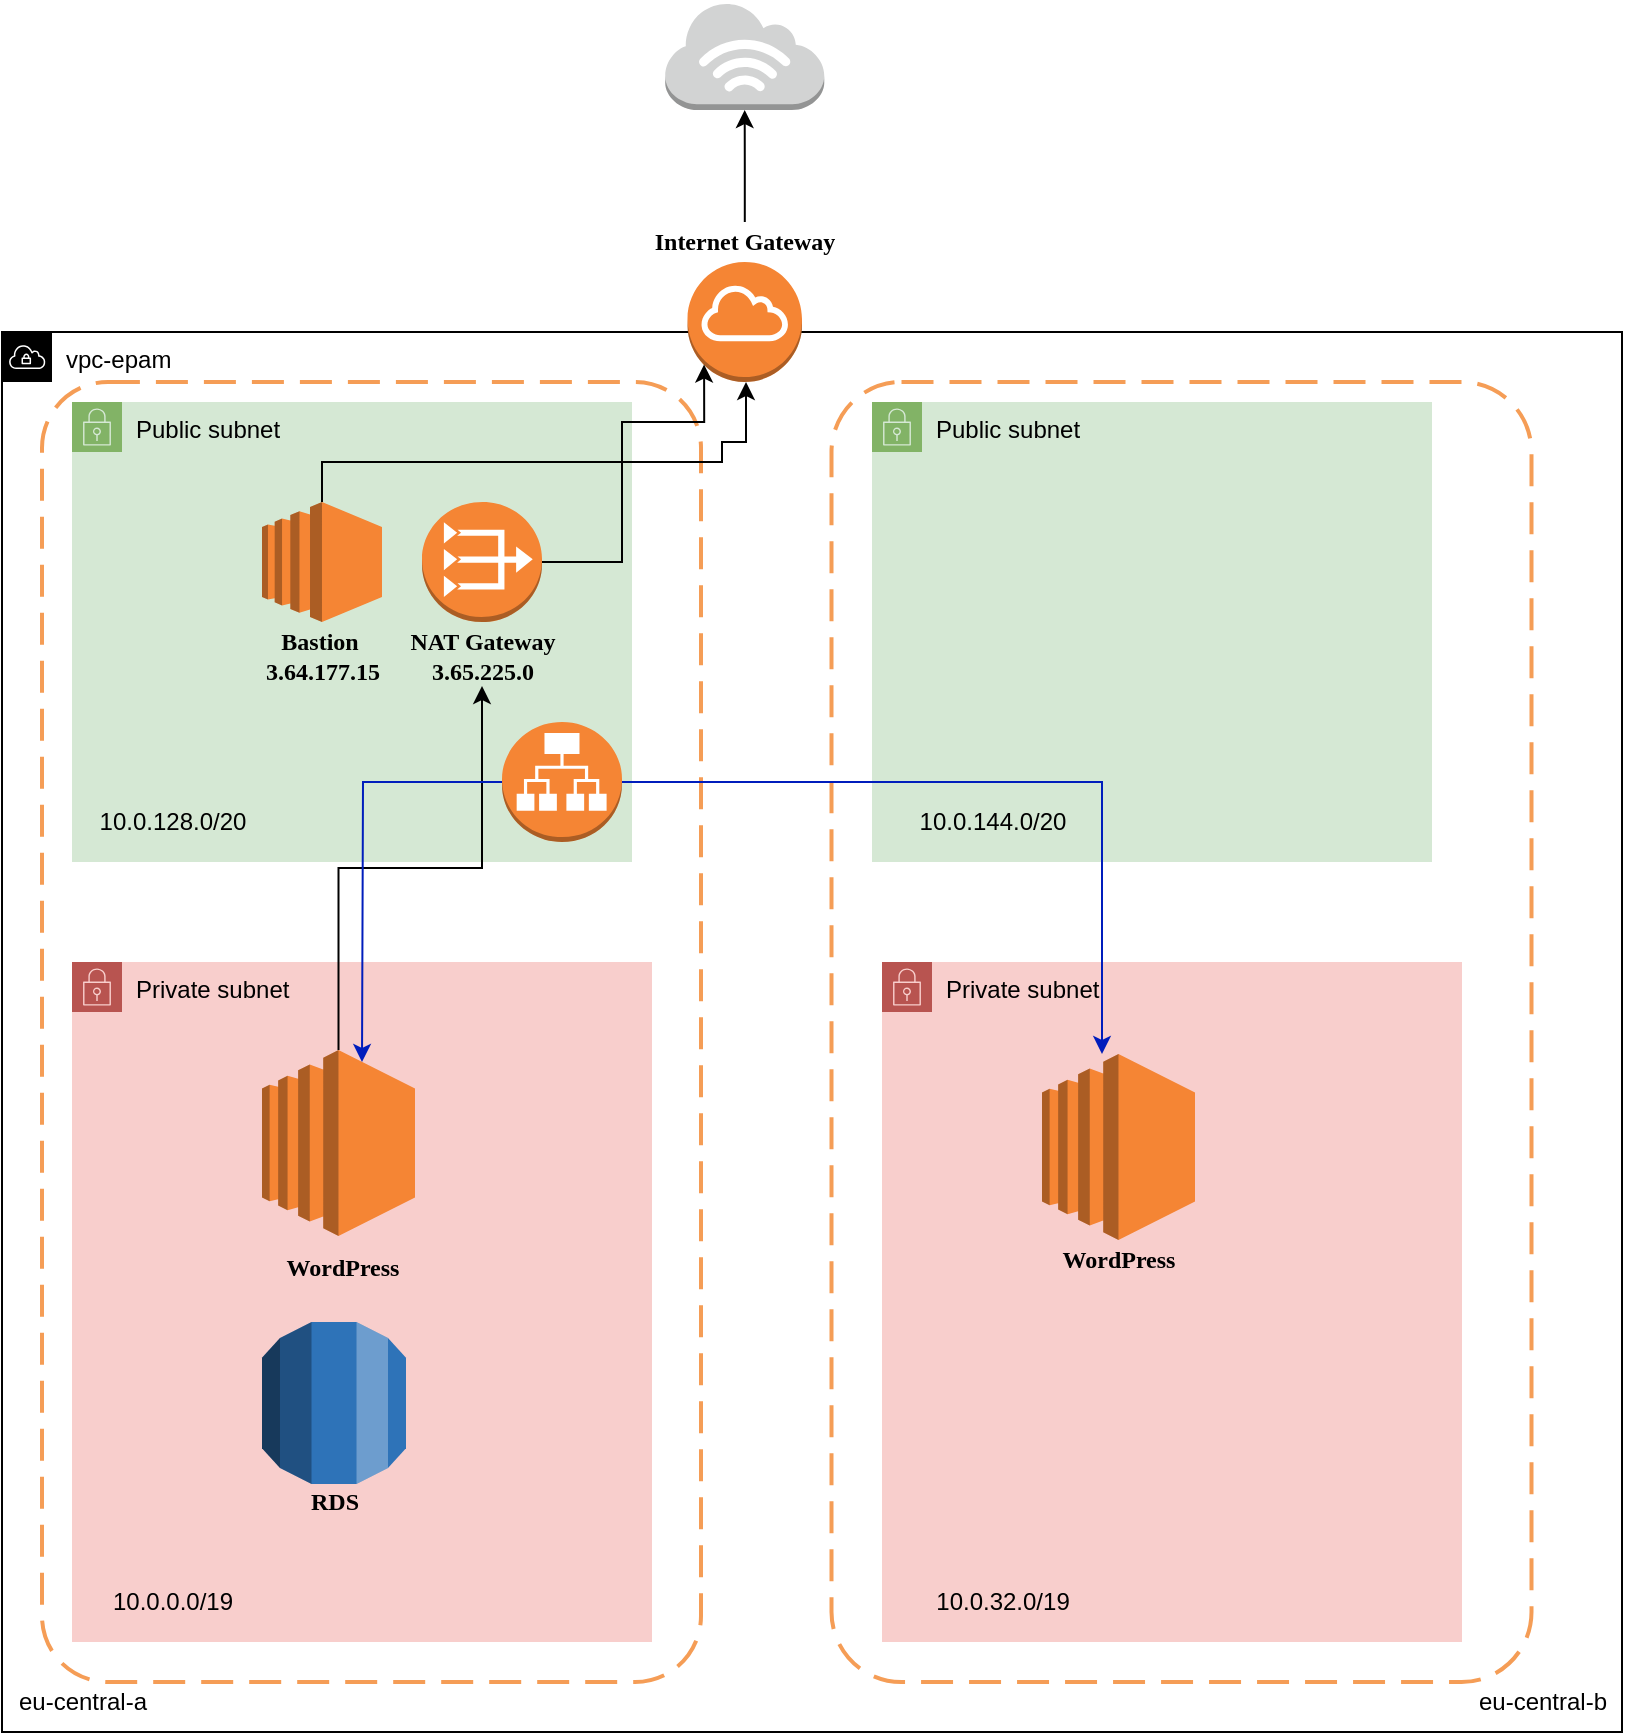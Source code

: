 <mxfile version="14.5.3" type="github">
  <diagram id="Q7_cPsHLoer9BqfHj4Ke" name="Page-1">
    <mxGraphModel dx="868" dy="1615" grid="1" gridSize="10" guides="1" tooltips="1" connect="1" arrows="1" fold="1" page="1" pageScale="1" pageWidth="827" pageHeight="1169" math="0" shadow="0">
      <root>
        <mxCell id="0" />
        <mxCell id="1" parent="0" />
        <mxCell id="iPinuTnvLqNVoqPAZHRv-1" value="vpc-epam" style="points=[[0,0],[0.25,0],[0.5,0],[0.75,0],[1,0],[1,0.25],[1,0.5],[1,0.75],[1,1],[0.75,1],[0.5,1],[0.25,1],[0,1],[0,0.75],[0,0.5],[0,0.25]];outlineConnect=0;html=1;whiteSpace=wrap;fontSize=12;fontStyle=0;shape=mxgraph.aws4.group;grIcon=mxgraph.aws4.group_vpc;verticalAlign=top;align=left;spacingLeft=30;dashed=0;fillColor=none;labelBackgroundColor=none;" vertex="1" parent="1">
          <mxGeometry x="30" y="25" width="810" height="700" as="geometry" />
        </mxCell>
        <mxCell id="iPinuTnvLqNVoqPAZHRv-2" value="" style="rounded=1;arcSize=10;dashed=1;strokeColor=#F59D56;fillColor=none;gradientColor=none;dashPattern=8 4;strokeWidth=2;labelBackgroundColor=none;fontFamily=Helvetica;fontColor=#000000;html=1;" vertex="1" parent="1">
          <mxGeometry x="50" y="50" width="329.5" height="650" as="geometry" />
        </mxCell>
        <mxCell id="iPinuTnvLqNVoqPAZHRv-3" value="Private subnet" style="points=[[0,0],[0.25,0],[0.5,0],[0.75,0],[1,0],[1,0.25],[1,0.5],[1,0.75],[1,1],[0.75,1],[0.5,1],[0.25,1],[0,1],[0,0.75],[0,0.5],[0,0.25]];outlineConnect=0;html=1;whiteSpace=wrap;fontSize=12;fontStyle=0;shape=mxgraph.aws4.group;grIcon=mxgraph.aws4.group_security_group;grStroke=0;strokeColor=#b85450;fillColor=#f8cecc;verticalAlign=top;align=left;spacingLeft=30;dashed=0;" vertex="1" parent="1">
          <mxGeometry x="470" y="340" width="290" height="340" as="geometry" />
        </mxCell>
        <mxCell id="iPinuTnvLqNVoqPAZHRv-4" value="Private subnet" style="points=[[0,0],[0.25,0],[0.5,0],[0.75,0],[1,0],[1,0.25],[1,0.5],[1,0.75],[1,1],[0.75,1],[0.5,1],[0.25,1],[0,1],[0,0.75],[0,0.5],[0,0.25]];outlineConnect=0;html=1;whiteSpace=wrap;fontSize=12;fontStyle=0;shape=mxgraph.aws4.group;grIcon=mxgraph.aws4.group_security_group;grStroke=0;strokeColor=#b85450;fillColor=#f8cecc;verticalAlign=top;align=left;spacingLeft=30;dashed=0;" vertex="1" parent="1">
          <mxGeometry x="65" y="340" width="290" height="340" as="geometry" />
        </mxCell>
        <mxCell id="iPinuTnvLqNVoqPAZHRv-5" value="Public subnet" style="points=[[0,0],[0.25,0],[0.5,0],[0.75,0],[1,0],[1,0.25],[1,0.5],[1,0.75],[1,1],[0.75,1],[0.5,1],[0.25,1],[0,1],[0,0.75],[0,0.5],[0,0.25]];outlineConnect=0;html=1;whiteSpace=wrap;fontSize=12;fontStyle=0;shape=mxgraph.aws4.group;grIcon=mxgraph.aws4.group_security_group;grStroke=0;strokeColor=#82b366;fillColor=#d5e8d4;verticalAlign=top;align=left;spacingLeft=30;dashed=0;" vertex="1" parent="1">
          <mxGeometry x="465" y="60" width="280" height="230" as="geometry" />
        </mxCell>
        <mxCell id="iPinuTnvLqNVoqPAZHRv-6" value="" style="rounded=1;arcSize=10;dashed=1;strokeColor=#F59D56;fillColor=none;gradientColor=none;dashPattern=8 4;strokeWidth=2;labelBackgroundColor=none;fontFamily=Helvetica;fontColor=#000000;html=1;" vertex="1" parent="1">
          <mxGeometry x="444.75" y="50" width="350" height="650" as="geometry" />
        </mxCell>
        <mxCell id="iPinuTnvLqNVoqPAZHRv-7" value="Public subnet" style="points=[[0,0],[0.25,0],[0.5,0],[0.75,0],[1,0],[1,0.25],[1,0.5],[1,0.75],[1,1],[0.75,1],[0.5,1],[0.25,1],[0,1],[0,0.75],[0,0.5],[0,0.25]];outlineConnect=0;html=1;whiteSpace=wrap;fontSize=12;fontStyle=0;shape=mxgraph.aws4.group;grIcon=mxgraph.aws4.group_security_group;grStroke=0;strokeColor=#82b366;fillColor=#d5e8d4;verticalAlign=top;align=left;spacingLeft=30;dashed=0;" vertex="1" parent="1">
          <mxGeometry x="65" y="60" width="280" height="230" as="geometry" />
        </mxCell>
        <mxCell id="iPinuTnvLqNVoqPAZHRv-8" value="" style="edgeStyle=orthogonalEdgeStyle;rounded=0;orthogonalLoop=1;jettySize=auto;html=1;fontFamily=Helvetica;fontColor=#000000;" edge="1" parent="1" source="iPinuTnvLqNVoqPAZHRv-9" target="iPinuTnvLqNVoqPAZHRv-10">
          <mxGeometry relative="1" as="geometry">
            <Array as="points">
              <mxPoint x="190" y="90" />
              <mxPoint x="390" y="90" />
              <mxPoint x="390" y="80" />
              <mxPoint x="402" y="80" />
            </Array>
          </mxGeometry>
        </mxCell>
        <mxCell id="iPinuTnvLqNVoqPAZHRv-9" value="" style="outlineConnect=0;dashed=0;verticalLabelPosition=bottom;verticalAlign=top;align=center;html=1;shape=mxgraph.aws3.ec2;fillColor=#F58534;gradientColor=none;" vertex="1" parent="1">
          <mxGeometry x="160" y="110" width="60" height="60" as="geometry" />
        </mxCell>
        <mxCell id="iPinuTnvLqNVoqPAZHRv-10" value="" style="outlineConnect=0;dashed=0;verticalLabelPosition=bottom;verticalAlign=top;align=center;html=1;shape=mxgraph.aws3.internet_gateway;fillColor=#F58534;gradientColor=none;" vertex="1" parent="1">
          <mxGeometry x="372.75" y="-10" width="57.25" height="60" as="geometry" />
        </mxCell>
        <mxCell id="iPinuTnvLqNVoqPAZHRv-11" style="edgeStyle=orthogonalEdgeStyle;rounded=0;orthogonalLoop=1;jettySize=auto;html=1;entryX=0.145;entryY=0.855;entryDx=0;entryDy=0;entryPerimeter=0;fontFamily=Helvetica;fontColor=#000000;" edge="1" parent="1" source="iPinuTnvLqNVoqPAZHRv-12" target="iPinuTnvLqNVoqPAZHRv-10">
          <mxGeometry relative="1" as="geometry">
            <Array as="points">
              <mxPoint x="340" y="140" />
              <mxPoint x="340" y="70" />
              <mxPoint x="381" y="70" />
            </Array>
          </mxGeometry>
        </mxCell>
        <mxCell id="iPinuTnvLqNVoqPAZHRv-12" value="" style="outlineConnect=0;dashed=0;verticalLabelPosition=bottom;verticalAlign=top;align=center;html=1;shape=mxgraph.aws3.vpc_nat_gateway;fillColor=#F58534;gradientColor=none;fontFamily=Helvetica;" vertex="1" parent="1">
          <mxGeometry x="240" y="110" width="60" height="60" as="geometry" />
        </mxCell>
        <mxCell id="iPinuTnvLqNVoqPAZHRv-13" value="&lt;font&gt;&lt;font face=&quot;Georgia&quot;&gt;&lt;b&gt;Bastion&amp;nbsp;&lt;br&gt;3.64.177.15&lt;br&gt;&lt;/b&gt;&lt;/font&gt;&lt;/font&gt;" style="text;html=1;resizable=0;autosize=1;align=center;verticalAlign=middle;points=[];fillColor=none;strokeColor=none;rounded=0;labelBackgroundColor=none;fontFamily=Helvetica;fontColor=#000000;" vertex="1" parent="1">
          <mxGeometry x="155" y="172" width="70" height="30" as="geometry" />
        </mxCell>
        <mxCell id="iPinuTnvLqNVoqPAZHRv-14" value="&lt;font face=&quot;Georgia&quot;&gt;&lt;b&gt;NAT Gateway&lt;/b&gt;&lt;br&gt;&lt;b&gt;3.65.225.0&lt;/b&gt;&lt;br&gt;&lt;/font&gt;" style="text;html=1;resizable=0;autosize=1;align=center;verticalAlign=middle;points=[];fillColor=none;strokeColor=none;rounded=0;labelBackgroundColor=none;fontFamily=Helvetica;fontColor=#000000;" vertex="1" parent="1">
          <mxGeometry x="225" y="172" width="90" height="30" as="geometry" />
        </mxCell>
        <mxCell id="iPinuTnvLqNVoqPAZHRv-15" style="edgeStyle=orthogonalEdgeStyle;rounded=0;orthogonalLoop=1;jettySize=auto;html=1;fontFamily=Helvetica;fontColor=#000000;" edge="1" parent="1" source="iPinuTnvLqNVoqPAZHRv-16" target="iPinuTnvLqNVoqPAZHRv-19">
          <mxGeometry relative="1" as="geometry" />
        </mxCell>
        <mxCell id="iPinuTnvLqNVoqPAZHRv-16" value="&lt;font face=&quot;Georgia&quot;&gt;&lt;b&gt;Internet Gateway&lt;/b&gt;&lt;/font&gt;" style="text;html=1;resizable=0;autosize=1;align=center;verticalAlign=middle;points=[];fillColor=none;strokeColor=none;rounded=0;labelBackgroundColor=none;fontFamily=Helvetica;fontColor=#000000;" vertex="1" parent="1">
          <mxGeometry x="346.38" y="-30" width="110" height="20" as="geometry" />
        </mxCell>
        <mxCell id="iPinuTnvLqNVoqPAZHRv-17" value="eu-central-b" style="text;html=1;resizable=0;autosize=1;align=center;verticalAlign=middle;points=[];fillColor=none;strokeColor=none;rounded=0;labelBackgroundColor=none;fontFamily=Helvetica;fontColor=#000000;" vertex="1" parent="1">
          <mxGeometry x="760" y="700" width="80" height="20" as="geometry" />
        </mxCell>
        <mxCell id="iPinuTnvLqNVoqPAZHRv-18" value="eu-central-a" style="text;html=1;resizable=0;autosize=1;align=center;verticalAlign=middle;points=[];fillColor=none;strokeColor=none;rounded=0;labelBackgroundColor=none;fontFamily=Helvetica;fontColor=#000000;" vertex="1" parent="1">
          <mxGeometry x="30" y="700" width="80" height="20" as="geometry" />
        </mxCell>
        <mxCell id="iPinuTnvLqNVoqPAZHRv-19" value="" style="outlineConnect=0;dashed=0;verticalLabelPosition=bottom;verticalAlign=top;align=center;html=1;shape=mxgraph.aws3.internet_3;fillColor=#D2D3D3;gradientColor=none;labelBackgroundColor=none;fontFamily=Helvetica;fontColor=#000000;" vertex="1" parent="1">
          <mxGeometry x="361.62" y="-140" width="79.5" height="54" as="geometry" />
        </mxCell>
        <mxCell id="iPinuTnvLqNVoqPAZHRv-20" value="" style="outlineConnect=0;dashed=0;verticalLabelPosition=bottom;verticalAlign=top;align=center;html=1;shape=mxgraph.aws3.rds;fillColor=#2E73B8;gradientColor=none;rounded=1;dashPattern=8 4;strokeColor=#F59D56;strokeWidth=2;" vertex="1" parent="1">
          <mxGeometry x="160" y="520" width="72" height="81" as="geometry" />
        </mxCell>
        <mxCell id="iPinuTnvLqNVoqPAZHRv-21" style="edgeStyle=orthogonalEdgeStyle;rounded=0;orthogonalLoop=1;jettySize=auto;html=1;fontFamily=Helvetica;fontColor=#000000;" edge="1" parent="1" source="iPinuTnvLqNVoqPAZHRv-22" target="iPinuTnvLqNVoqPAZHRv-14">
          <mxGeometry relative="1" as="geometry" />
        </mxCell>
        <mxCell id="iPinuTnvLqNVoqPAZHRv-22" value="" style="outlineConnect=0;dashed=0;verticalLabelPosition=bottom;verticalAlign=top;align=center;html=1;shape=mxgraph.aws3.ec2;fillColor=#F58534;gradientColor=none;rounded=1;dashPattern=8 4;strokeColor=#F59D56;strokeWidth=2;" vertex="1" parent="1">
          <mxGeometry x="160" y="384" width="76.5" height="93" as="geometry" />
        </mxCell>
        <mxCell id="iPinuTnvLqNVoqPAZHRv-23" value="10.0.128.0/20" style="text;html=1;resizable=0;autosize=1;align=center;verticalAlign=middle;points=[];fillColor=none;strokeColor=none;rounded=0;dashed=1;dashPattern=8 4;" vertex="1" parent="1">
          <mxGeometry x="70" y="260" width="90" height="20" as="geometry" />
        </mxCell>
        <mxCell id="iPinuTnvLqNVoqPAZHRv-24" value="10.0.144.0/20" style="text;html=1;resizable=0;autosize=1;align=center;verticalAlign=middle;points=[];fillColor=none;strokeColor=none;rounded=0;dashed=1;dashPattern=8 4;" vertex="1" parent="1">
          <mxGeometry x="480" y="260" width="90" height="20" as="geometry" />
        </mxCell>
        <mxCell id="iPinuTnvLqNVoqPAZHRv-25" value="10.0.0.0/19" style="text;html=1;resizable=0;autosize=1;align=center;verticalAlign=middle;points=[];fillColor=none;strokeColor=none;rounded=0;dashed=1;dashPattern=8 4;" vertex="1" parent="1">
          <mxGeometry x="75" y="650" width="80" height="20" as="geometry" />
        </mxCell>
        <mxCell id="iPinuTnvLqNVoqPAZHRv-26" value="10.0.32.0/19" style="text;html=1;resizable=0;autosize=1;align=center;verticalAlign=middle;points=[];fillColor=none;strokeColor=none;rounded=0;dashed=1;dashPattern=8 4;" vertex="1" parent="1">
          <mxGeometry x="490" y="650" width="80" height="20" as="geometry" />
        </mxCell>
        <mxCell id="iPinuTnvLqNVoqPAZHRv-27" value="&lt;b&gt;&lt;font face=&quot;Georgia&quot;&gt;WordPress&lt;/font&gt;&lt;/b&gt;" style="text;html=1;resizable=0;autosize=1;align=center;verticalAlign=middle;points=[];fillColor=none;strokeColor=none;rounded=0;dashed=1;dashPattern=8 4;" vertex="1" parent="1">
          <mxGeometry x="165" y="483" width="70" height="20" as="geometry" />
        </mxCell>
        <mxCell id="iPinuTnvLqNVoqPAZHRv-28" value="&lt;b&gt;&lt;font face=&quot;Georgia&quot;&gt;RDS&lt;/font&gt;&lt;/b&gt;" style="text;html=1;resizable=0;autosize=1;align=center;verticalAlign=middle;points=[];fillColor=none;strokeColor=none;rounded=0;dashed=1;dashPattern=8 4;" vertex="1" parent="1">
          <mxGeometry x="176" y="600" width="40" height="20" as="geometry" />
        </mxCell>
        <mxCell id="iPinuTnvLqNVoqPAZHRv-29" style="edgeStyle=orthogonalEdgeStyle;rounded=0;orthogonalLoop=1;jettySize=auto;html=1;fillColor=#0050ef;strokeColor=#001DBC;fontStyle=0" edge="1" parent="1" source="iPinuTnvLqNVoqPAZHRv-31" target="iPinuTnvLqNVoqPAZHRv-32">
          <mxGeometry relative="1" as="geometry">
            <Array as="points">
              <mxPoint x="580" y="250" />
            </Array>
          </mxGeometry>
        </mxCell>
        <mxCell id="iPinuTnvLqNVoqPAZHRv-30" style="edgeStyle=orthogonalEdgeStyle;rounded=0;orthogonalLoop=1;jettySize=auto;html=1;fillColor=#0050ef;strokeColor=#001DBC;" edge="1" parent="1" source="iPinuTnvLqNVoqPAZHRv-31">
          <mxGeometry relative="1" as="geometry">
            <mxPoint x="210" y="390" as="targetPoint" />
          </mxGeometry>
        </mxCell>
        <mxCell id="iPinuTnvLqNVoqPAZHRv-31" value="" style="outlineConnect=0;dashed=0;verticalLabelPosition=bottom;verticalAlign=top;align=center;html=1;shape=mxgraph.aws3.application_load_balancer;fillColor=#F58534;gradientColor=none;" vertex="1" parent="1">
          <mxGeometry x="280" y="220" width="60" height="60" as="geometry" />
        </mxCell>
        <mxCell id="iPinuTnvLqNVoqPAZHRv-32" value="" style="outlineConnect=0;dashed=0;verticalLabelPosition=bottom;verticalAlign=top;align=center;html=1;shape=mxgraph.aws3.ec2;fillColor=#F58534;gradientColor=none;rounded=1;dashPattern=8 4;strokeColor=#F59D56;strokeWidth=2;" vertex="1" parent="1">
          <mxGeometry x="550" y="386" width="76.5" height="93" as="geometry" />
        </mxCell>
        <mxCell id="iPinuTnvLqNVoqPAZHRv-33" value="&lt;b&gt;&lt;font face=&quot;Georgia&quot;&gt;WordPress&lt;/font&gt;&lt;/b&gt;" style="text;html=1;resizable=0;autosize=1;align=center;verticalAlign=middle;points=[];fillColor=none;strokeColor=none;rounded=0;dashed=1;dashPattern=8 4;" vertex="1" parent="1">
          <mxGeometry x="553.25" y="479" width="70" height="20" as="geometry" />
        </mxCell>
      </root>
    </mxGraphModel>
  </diagram>
</mxfile>
